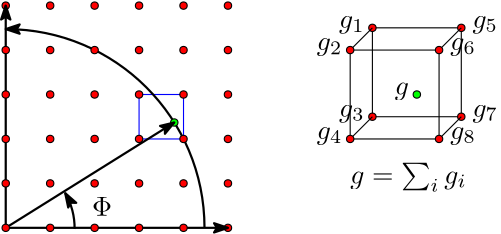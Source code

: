 <?xml version="1.0"?>
<!DOCTYPE ipe SYSTEM "ipe.dtd">
<ipe version="70107" creator="Ipe 7.1.7">
<info created="D:20160403082309" modified="D:20160403164058"/>
<ipestyle name="basic">
<symbol name="arrow/arc(spx)">
<path stroke="sym-stroke" fill="sym-stroke" pen="sym-pen">
0 0 m
-1 0.333 l
-1 -0.333 l
h
</path>
</symbol>
<symbol name="arrow/farc(spx)">
<path stroke="sym-stroke" fill="white" pen="sym-pen">
0 0 m
-1 0.333 l
-1 -0.333 l
h
</path>
</symbol>
<symbol name="arrow/ptarc(spx)">
<path stroke="sym-stroke" fill="sym-stroke" pen="sym-pen">
0 0 m
-1 0.333 l
-0.8 0 l
-1 -0.333 l
h
</path>
</symbol>
<symbol name="arrow/fptarc(spx)">
<path stroke="sym-stroke" fill="white" pen="sym-pen">
0 0 m
-1 0.333 l
-0.8 0 l
-1 -0.333 l
h
</path>
</symbol>
<symbol name="mark/circle(sx)" transformations="translations">
<path fill="sym-stroke">
0.6 0 0 0.6 0 0 e
0.4 0 0 0.4 0 0 e
</path>
</symbol>
<symbol name="mark/disk(sx)" transformations="translations">
<path fill="sym-stroke">
0.6 0 0 0.6 0 0 e
</path>
</symbol>
<symbol name="mark/fdisk(sfx)" transformations="translations">
<group>
<path fill="sym-fill">
0.5 0 0 0.5 0 0 e
</path>
<path fill="sym-stroke" fillrule="eofill">
0.6 0 0 0.6 0 0 e
0.4 0 0 0.4 0 0 e
</path>
</group>
</symbol>
<symbol name="mark/box(sx)" transformations="translations">
<path fill="sym-stroke" fillrule="eofill">
-0.6 -0.6 m
0.6 -0.6 l
0.6 0.6 l
-0.6 0.6 l
h
-0.4 -0.4 m
0.4 -0.4 l
0.4 0.4 l
-0.4 0.4 l
h
</path>
</symbol>
<symbol name="mark/square(sx)" transformations="translations">
<path fill="sym-stroke">
-0.6 -0.6 m
0.6 -0.6 l
0.6 0.6 l
-0.6 0.6 l
h
</path>
</symbol>
<symbol name="mark/fsquare(sfx)" transformations="translations">
<group>
<path fill="sym-fill">
-0.5 -0.5 m
0.5 -0.5 l
0.5 0.5 l
-0.5 0.5 l
h
</path>
<path fill="sym-stroke" fillrule="eofill">
-0.6 -0.6 m
0.6 -0.6 l
0.6 0.6 l
-0.6 0.6 l
h
-0.4 -0.4 m
0.4 -0.4 l
0.4 0.4 l
-0.4 0.4 l
h
</path>
</group>
</symbol>
<symbol name="mark/cross(sx)" transformations="translations">
<group>
<path fill="sym-stroke">
-0.43 -0.57 m
0.57 0.43 l
0.43 0.57 l
-0.57 -0.43 l
h
</path>
<path fill="sym-stroke">
-0.43 0.57 m
0.57 -0.43 l
0.43 -0.57 l
-0.57 0.43 l
h
</path>
</group>
</symbol>
<symbol name="arrow/fnormal(spx)">
<path stroke="sym-stroke" fill="white" pen="sym-pen">
0 0 m
-1 0.333 l
-1 -0.333 l
h
</path>
</symbol>
<symbol name="arrow/pointed(spx)">
<path stroke="sym-stroke" fill="sym-stroke" pen="sym-pen">
0 0 m
-1 0.333 l
-0.8 0 l
-1 -0.333 l
h
</path>
</symbol>
<symbol name="arrow/fpointed(spx)">
<path stroke="sym-stroke" fill="white" pen="sym-pen">
0 0 m
-1 0.333 l
-0.8 0 l
-1 -0.333 l
h
</path>
</symbol>
<symbol name="arrow/linear(spx)">
<path stroke="sym-stroke" pen="sym-pen">
-1 0.333 m
0 0 l
-1 -0.333 l
</path>
</symbol>
<symbol name="arrow/fdouble(spx)">
<path stroke="sym-stroke" fill="white" pen="sym-pen">
0 0 m
-1 0.333 l
-1 -0.333 l
h
-1 0 m
-2 0.333 l
-2 -0.333 l
h
</path>
</symbol>
<symbol name="arrow/double(spx)">
<path stroke="sym-stroke" fill="sym-stroke" pen="sym-pen">
0 0 m
-1 0.333 l
-1 -0.333 l
h
-1 0 m
-2 0.333 l
-2 -0.333 l
h
</path>
</symbol>
<pen name="heavier" value="0.8"/>
<pen name="fat" value="1.2"/>
<pen name="ultrafat" value="2"/>
<symbolsize name="large" value="5"/>
<symbolsize name="small" value="2"/>
<symbolsize name="tiny" value="1.1"/>
<arrowsize name="large" value="10"/>
<arrowsize name="small" value="5"/>
<arrowsize name="tiny" value="3"/>
<color name="red" value="1 0 0"/>
<color name="green" value="0 1 0"/>
<color name="blue" value="0 0 1"/>
<color name="yellow" value="1 1 0"/>
<color name="orange" value="1 0.647 0"/>
<color name="gold" value="1 0.843 0"/>
<color name="purple" value="0.627 0.125 0.941"/>
<color name="gray" value="0.745"/>
<color name="brown" value="0.647 0.165 0.165"/>
<color name="navy" value="0 0 0.502"/>
<color name="pink" value="1 0.753 0.796"/>
<color name="seagreen" value="0.18 0.545 0.341"/>
<color name="turquoise" value="0.251 0.878 0.816"/>
<color name="violet" value="0.933 0.51 0.933"/>
<color name="darkblue" value="0 0 0.545"/>
<color name="darkcyan" value="0 0.545 0.545"/>
<color name="darkgray" value="0.663"/>
<color name="darkgreen" value="0 0.392 0"/>
<color name="darkmagenta" value="0.545 0 0.545"/>
<color name="darkorange" value="1 0.549 0"/>
<color name="darkred" value="0.545 0 0"/>
<color name="lightblue" value="0.678 0.847 0.902"/>
<color name="lightcyan" value="0.878 1 1"/>
<color name="lightgray" value="0.827"/>
<color name="lightgreen" value="0.565 0.933 0.565"/>
<color name="lightyellow" value="1 1 0.878"/>
<dashstyle name="dashed" value="[4] 0"/>
<dashstyle name="dotted" value="[1 3] 0"/>
<dashstyle name="dash dotted" value="[4 2 1 2] 0"/>
<dashstyle name="dash dot dotted" value="[4 2 1 2 1 2] 0"/>
<textsize name="large" value="\large"/>
<textsize name="Large" value="\Large"/>
<textsize name="LARGE" value="\LARGE"/>
<textsize name="huge" value="\huge"/>
<textsize name="Huge" value="\Huge"/>
<textsize name="small" value="\small"/>
<textsize name="footnote" value="\footnotesize"/>
<textsize name="tiny" value="\tiny"/>
<textstyle name="center" begin="\begin{center}" end="\end{center}"/>
<textstyle name="itemize" begin="\begin{itemize}" end="\end{itemize}"/>
<textstyle name="item" begin="\begin{itemize}\item{}" end="\end{itemize}"/>
<gridsize name="4 pts" value="4"/>
<gridsize name="8 pts (~3 mm)" value="8"/>
<gridsize name="16 pts (~6 mm)" value="16"/>
<gridsize name="32 pts (~12 mm)" value="32"/>
<gridsize name="10 pts (~3.5 mm)" value="10"/>
<gridsize name="20 pts (~7 mm)" value="20"/>
<gridsize name="14 pts (~5 mm)" value="14"/>
<gridsize name="28 pts (~10 mm)" value="28"/>
<gridsize name="56 pts (~20 mm)" value="56"/>
<anglesize name="90 deg" value="90"/>
<anglesize name="60 deg" value="60"/>
<anglesize name="45 deg" value="45"/>
<anglesize name="30 deg" value="30"/>
<anglesize name="22.5 deg" value="22.5"/>
<tiling name="falling" angle="-60" step="4" width="1"/>
<tiling name="rising" angle="30" step="4" width="1"/>
</ipestyle>
<page>
<layer name="alpha"/>
<view layers="alpha" active="alpha"/>
<path layer="alpha" matrix="1 0 0 1 28 -8" stroke="black">
360 768 m
360 736 l
392 736 l
392 768 l
h
</path>
<path matrix="1 0 0 1 196 -8" stroke="black" fill="red">
1.32309 0 0 1.32309 192 768 e
</path>
<path matrix="1 0 0 1 228 -8" stroke="black" fill="red">
1.32309 0 0 1.32309 192 768 e
</path>
<path matrix="1 0 0 1 196 -40" stroke="black" fill="red">
1.32309 0 0 1.32309 192 768 e
</path>
<path matrix="1 0 0 1 228 -40" stroke="black" fill="red">
1.32309 0 0 1.32309 192 768 e
</path>
<path matrix="1 0 0 1 28 -8" stroke="black">
352 760 m
352 728 l
384 728 l
384 760 l
h
</path>
<path matrix="1 0 0 1 28 -8" stroke="black">
352 760 m
360 768 l
</path>
<path matrix="1 0 0 1 28 -8" stroke="black">
352 728 m
360 736 l
</path>
<path matrix="1 0 0 1 28 -8" stroke="black">
384 728 m
392 736 l
</path>
<path matrix="1 0 0 1 28 -8" stroke="black">
384 760 m
392 768 l
</path>
<path stroke="blue">
304 736 m
304 720 l
320 720 l
320 736 l
h
</path>
<path matrix="1 0 0 1 64 0" stroke="black" fill="red">
1.32309 0 0 1.32309 192 768 e
</path>
<path matrix="1 0 0 1 144 -80" stroke="black" fill="red">
1.32309 0 0 1.32309 192 768 e
</path>
<path stroke="black" pen="heavier" arrow="pointed/small">
327.554 688 m
71.5542 0 0 71.5542 256 688 256 759.554 a
</path>
<path stroke="black" pen="heavier" arrow="pointed/small">
256 688 m
256 768 l
</path>
<path stroke="black" pen="heavier" arrow="pointed/small">
256 688 m
336 688 l
</path>
<path matrix="1 0 0 1 80 0" stroke="black" fill="red">
1.32309 0 0 1.32309 192 768 e
</path>
<path matrix="1 0 0 1 96 0" stroke="black" fill="red">
1.32309 0 0 1.32309 192 768 e
</path>
<path matrix="1 0 0 1 112 0" stroke="black" fill="red">
1.32309 0 0 1.32309 192 768 e
</path>
<path matrix="1 0 0 1 128 0" stroke="black" fill="red">
1.32309 0 0 1.32309 192 768 e
</path>
<path matrix="1 0 0 1 144 0" stroke="black" fill="red">
1.32309 0 0 1.32309 192 768 e
</path>
<path matrix="1 0 0 1 64 -16" stroke="black" fill="red">
1.32309 0 0 1.32309 192 768 e
</path>
<path matrix="1 0 0 1 80 -16" stroke="black" fill="red">
1.32309 0 0 1.32309 192 768 e
</path>
<path matrix="1 0 0 1 96 -16" stroke="black" fill="red">
1.32309 0 0 1.32309 192 768 e
</path>
<path matrix="1 0 0 1 112 -16" stroke="black" fill="red">
1.32309 0 0 1.32309 192 768 e
</path>
<path matrix="1 0 0 1 128 -16" stroke="black" fill="red">
1.32309 0 0 1.32309 192 768 e
</path>
<path matrix="1 0 0 1 144 -16" stroke="black" fill="red">
1.32309 0 0 1.32309 192 768 e
</path>
<path matrix="1 0 0 1 64 -32" stroke="black" fill="red">
1.32309 0 0 1.32309 192 768 e
</path>
<path matrix="1 0 0 1 80 -32" stroke="black" fill="red">
1.32309 0 0 1.32309 192 768 e
</path>
<path matrix="1 0 0 1 96 -32" stroke="black" fill="red">
1.32309 0 0 1.32309 192 768 e
</path>
<path matrix="1 0 0 1 112 -32" stroke="black" fill="red">
1.32309 0 0 1.32309 192 768 e
</path>
<path matrix="1 0 0 1 128 -32" stroke="black" fill="red">
1.32309 0 0 1.32309 192 768 e
</path>
<path matrix="1 0 0 1 144 -32" stroke="black" fill="red">
1.32309 0 0 1.32309 192 768 e
</path>
<path matrix="1 0 0 1 64 -48" stroke="black" fill="red">
1.32309 0 0 1.32309 192 768 e
</path>
<path matrix="1 0 0 1 80 -48" stroke="black" fill="red">
1.32309 0 0 1.32309 192 768 e
</path>
<path matrix="1 0 0 1 96 -48" stroke="black" fill="red">
1.32309 0 0 1.32309 192 768 e
</path>
<path matrix="1 0 0 1 112 -48" stroke="black" fill="red">
1.32309 0 0 1.32309 192 768 e
</path>
<path matrix="1 0 0 1 128 -48" stroke="black" fill="red">
1.32309 0 0 1.32309 192 768 e
</path>
<path matrix="1 0 0 1 144 -48" stroke="black" fill="red">
1.32309 0 0 1.32309 192 768 e
</path>
<path matrix="1 0 0 1 64 -64" stroke="black" fill="red">
1.32309 0 0 1.32309 192 768 e
</path>
<path matrix="1 0 0 1 80 -64" stroke="black" fill="red">
1.32309 0 0 1.32309 192 768 e
</path>
<path matrix="1 0 0 1 96 -64" stroke="black" fill="red">
1.32309 0 0 1.32309 192 768 e
</path>
<path matrix="1 0 0 1 112 -64" stroke="black" fill="red">
1.32309 0 0 1.32309 192 768 e
</path>
<path matrix="1 0 0 1 128 -64" stroke="black" fill="red">
1.32309 0 0 1.32309 192 768 e
</path>
<path matrix="1 0 0 1 144 -64" stroke="black" fill="red">
1.32309 0 0 1.32309 192 768 e
</path>
<path matrix="1 0 0 1 80 -80" stroke="black" fill="red">
1.32309 0 0 1.32309 192 768 e
</path>
<path matrix="1 0 0 1 96 -80" stroke="black" fill="red">
1.32309 0 0 1.32309 192 768 e
</path>
<path matrix="1 0 0 1 112 -80" stroke="black" fill="red">
1.32309 0 0 1.32309 192 768 e
</path>
<path matrix="1 0 0 1 128 -80" stroke="black" fill="red">
1.32309 0 0 1.32309 192 768 e
</path>
<path stroke="black" pen="heavier" arrow="pointed/small">
280.783 687.575 m
24.7866 0 0 24.7866 256 688 277.411 700.488 a
</path>
<text matrix="1 0 0 1 -117.606 -69.1044" transformations="translations" pos="404.705 761.417" stroke="black" type="label" width="7.195" height="6.808" depth="0" valign="baseline">$\Phi$</text>
<path matrix="1 0 0 1 124.678 -42.0764" stroke="black" fill="green">
1.32309 0 0 1.32309 192 768 e
</path>
<path stroke="black" fill="red" pen="heavier" arrow="pointed/small">
256 688 m
316.678 725.924 l
</path>
<path matrix="1 0 0 1 64 -80" stroke="black" fill="red">
1.32309 0 0 1.32309 192 768 e
</path>
<path matrix="1 0 0 1 188 -16" stroke="black" fill="red">
1.32309 0 0 1.32309 192 768 e
</path>
<path matrix="1 0 0 1 188 -48" stroke="black" fill="red">
1.32309 0 0 1.32309 192 768 e
</path>
<path matrix="1 0 0 1 220 -16" stroke="black" fill="red">
1.32309 0 0 1.32309 192 768 e
</path>
<path matrix="1 0 0 1 220 -48" stroke="black" fill="red">
1.32309 0 0 1.32309 192 768 e
</path>
<path matrix="1 0 0 1 212 -32" stroke="black" fill="green">
1.32309 0 0 1.32309 192 768 e
</path>
<text matrix="1 0 0 1 20 -8" transformations="translations" pos="360 712" stroke="black" type="label" width="41.955" height="7.471" depth="2.99" valign="baseline">$g={\sum_i{g_i}}$</text>
<text matrix="1 0 0 1 -48 -8" transformations="translations" pos="424 768" stroke="black" type="label" width="9.221" height="4.297" depth="1.93" valign="baseline">$g_1$</text>
<text matrix="1 0 0 1 -64 8" transformations="translations" pos="432 744" stroke="black" type="label" width="9.221" height="4.297" depth="1.93" valign="baseline">$g_2$</text>
<text matrix="1 0 0 1 -40 -24" transformations="translations" pos="416 752" stroke="black" type="label" width="9.221" height="4.297" depth="1.93" valign="baseline">$g_3$</text>
<text matrix="1 0 0 1 -56 -8" transformations="translations" pos="424 728" stroke="black" type="label" width="9.221" height="4.297" depth="1.93" valign="baseline">$g_4$</text>
<text matrix="1 0 0 1 8 40" transformations="translations" pos="416 720" stroke="black" type="label" width="9.221" height="4.297" depth="1.93" valign="baseline">$g_5$</text>
<text matrix="1 0 0 1 -24 32" transformations="translations" pos="440 720" stroke="black" type="label" width="9.221" height="4.297" depth="1.93" valign="baseline">$g_6$</text>
<text matrix="1 0 0 1 -8 16" transformations="translations" pos="432 712" stroke="black" type="label" width="9.221" height="4.297" depth="1.93" valign="baseline">$g_7$</text>
<text matrix="1 0 0 1 -40 8" transformations="translations" pos="456 712" stroke="black" type="label" width="9.221" height="4.297" depth="1.93" valign="baseline">$g_8$</text>
<text matrix="1 0 0 1 -60 -16" transformations="translations" pos="456 752" stroke="black" type="label" width="5.109" height="4.297" depth="1.93" valign="baseline">$g$</text>
</page>
</ipe>
